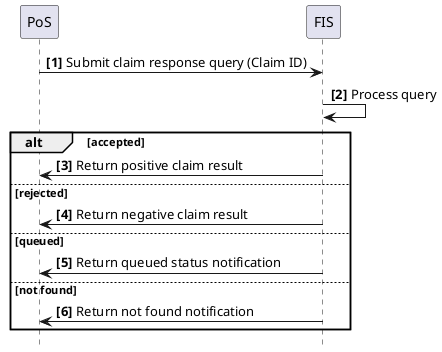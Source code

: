 @startuml
skinparam svgDimensionStyle false
hide footbox
autonumber "<b>[0]"

participant PoS
participant FIS

PoS -> FIS: Submit claim response query (Claim ID)
FIS -> FIS: Process query

alt accepted
	FIS -> PoS: Return positive claim result
else rejected
	FIS -> PoS: Return negative claim result
else queued
	FIS -> PoS: Return queued status notification
else not found
	FIS -> PoS: Return not found notification
end

@enduml
